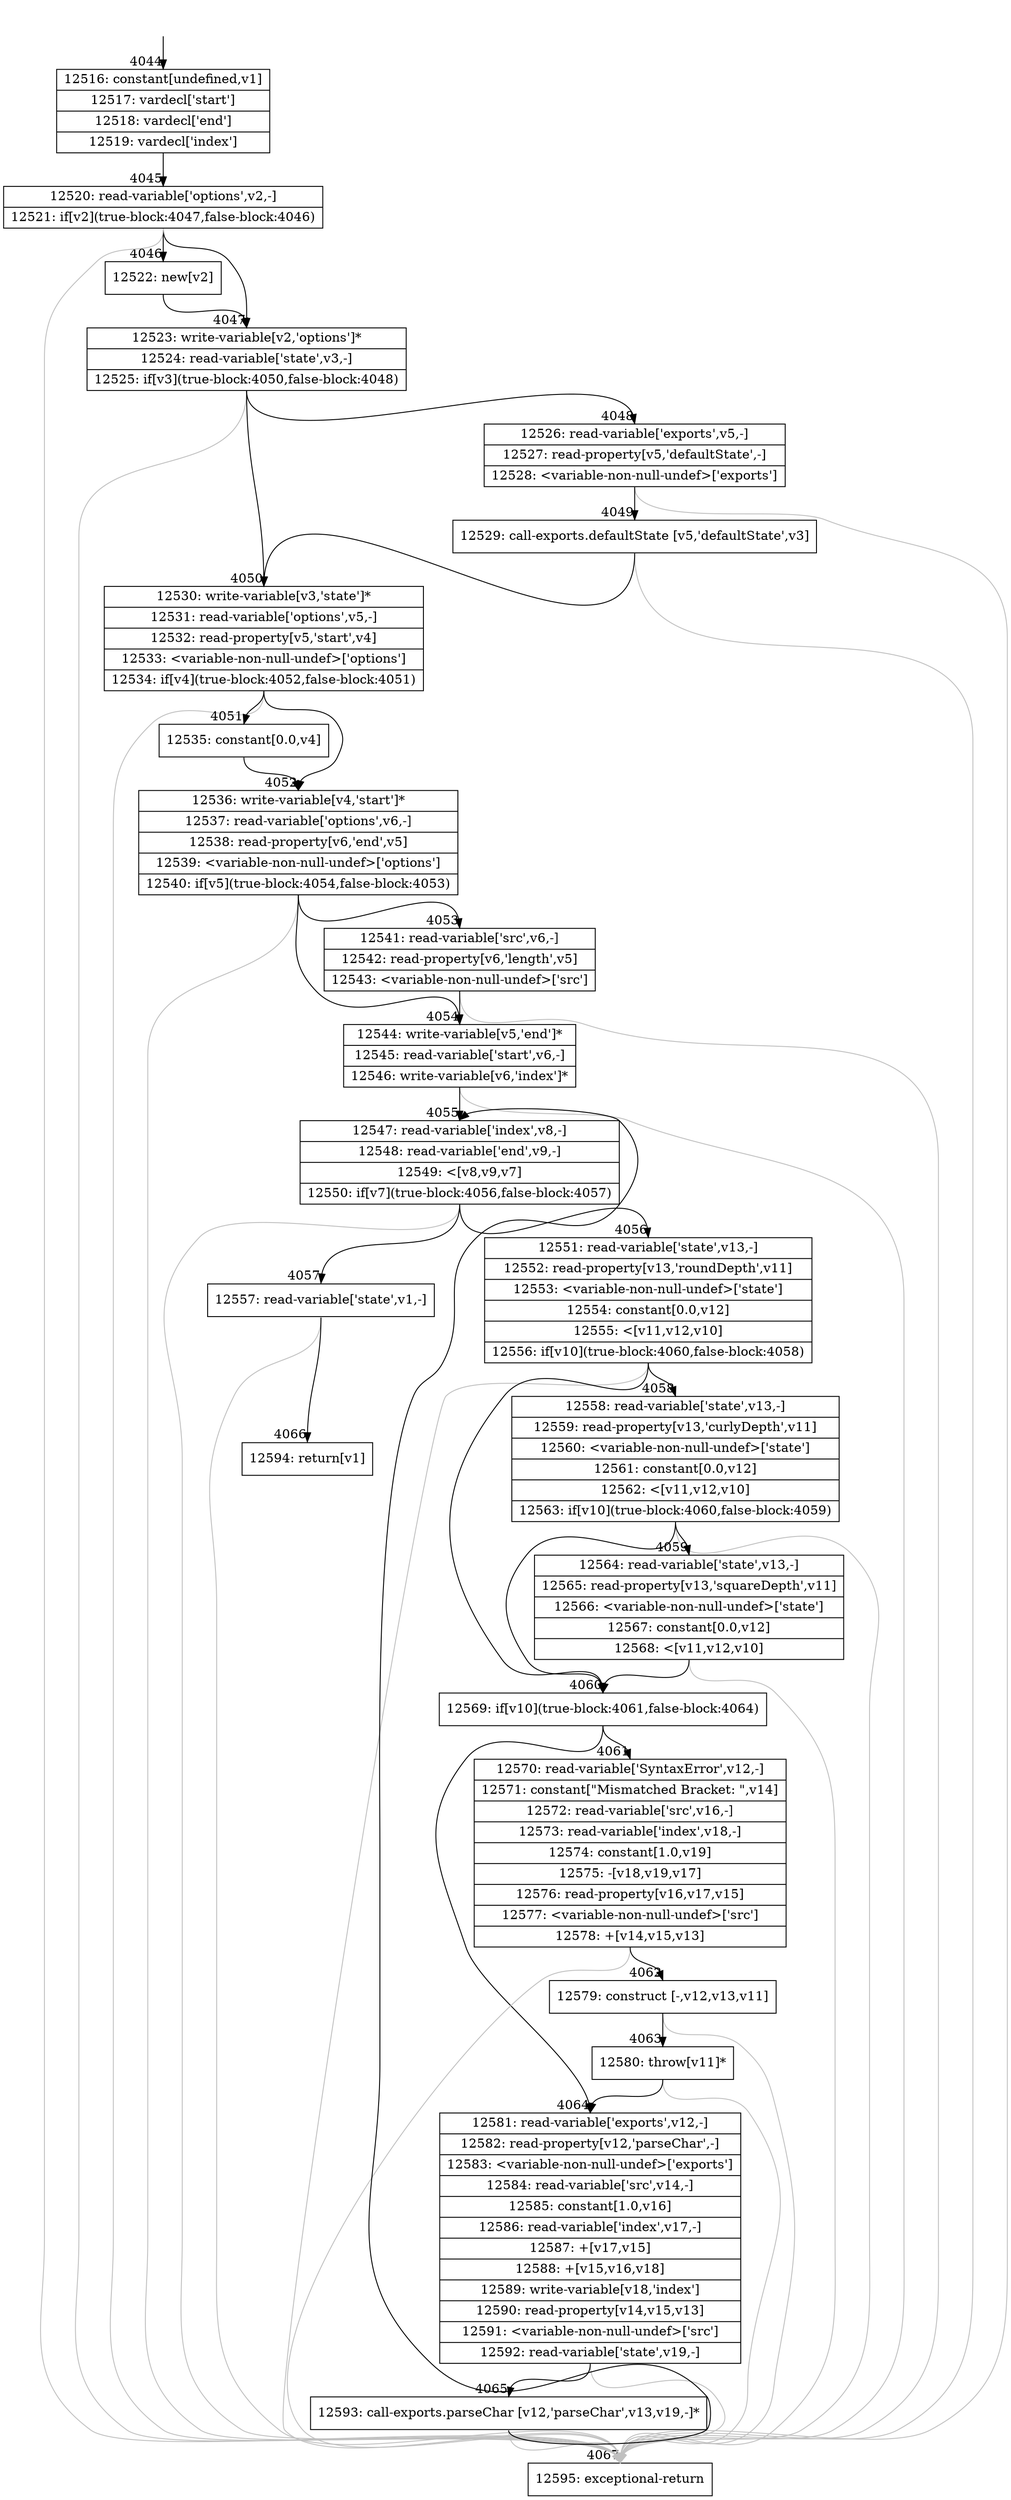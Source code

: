 digraph {
rankdir="TD"
BB_entry245[shape=none,label=""];
BB_entry245 -> BB4044 [tailport=s, headport=n, headlabel="    4044"]
BB4044 [shape=record label="{12516: constant[undefined,v1]|12517: vardecl['start']|12518: vardecl['end']|12519: vardecl['index']}" ] 
BB4044 -> BB4045 [tailport=s, headport=n, headlabel="      4045"]
BB4045 [shape=record label="{12520: read-variable['options',v2,-]|12521: if[v2](true-block:4047,false-block:4046)}" ] 
BB4045 -> BB4047 [tailport=s, headport=n, headlabel="      4047"]
BB4045 -> BB4046 [tailport=s, headport=n, headlabel="      4046"]
BB4045 -> BB4067 [tailport=s, headport=n, color=gray, headlabel="      4067"]
BB4046 [shape=record label="{12522: new[v2]}" ] 
BB4046 -> BB4047 [tailport=s, headport=n]
BB4047 [shape=record label="{12523: write-variable[v2,'options']*|12524: read-variable['state',v3,-]|12525: if[v3](true-block:4050,false-block:4048)}" ] 
BB4047 -> BB4050 [tailport=s, headport=n, headlabel="      4050"]
BB4047 -> BB4048 [tailport=s, headport=n, headlabel="      4048"]
BB4047 -> BB4067 [tailport=s, headport=n, color=gray]
BB4048 [shape=record label="{12526: read-variable['exports',v5,-]|12527: read-property[v5,'defaultState',-]|12528: \<variable-non-null-undef\>['exports']}" ] 
BB4048 -> BB4049 [tailport=s, headport=n, headlabel="      4049"]
BB4048 -> BB4067 [tailport=s, headport=n, color=gray]
BB4049 [shape=record label="{12529: call-exports.defaultState [v5,'defaultState',v3]}" ] 
BB4049 -> BB4050 [tailport=s, headport=n]
BB4049 -> BB4067 [tailport=s, headport=n, color=gray]
BB4050 [shape=record label="{12530: write-variable[v3,'state']*|12531: read-variable['options',v5,-]|12532: read-property[v5,'start',v4]|12533: \<variable-non-null-undef\>['options']|12534: if[v4](true-block:4052,false-block:4051)}" ] 
BB4050 -> BB4052 [tailport=s, headport=n, headlabel="      4052"]
BB4050 -> BB4051 [tailport=s, headport=n, headlabel="      4051"]
BB4050 -> BB4067 [tailport=s, headport=n, color=gray]
BB4051 [shape=record label="{12535: constant[0.0,v4]}" ] 
BB4051 -> BB4052 [tailport=s, headport=n]
BB4052 [shape=record label="{12536: write-variable[v4,'start']*|12537: read-variable['options',v6,-]|12538: read-property[v6,'end',v5]|12539: \<variable-non-null-undef\>['options']|12540: if[v5](true-block:4054,false-block:4053)}" ] 
BB4052 -> BB4054 [tailport=s, headport=n, headlabel="      4054"]
BB4052 -> BB4053 [tailport=s, headport=n, headlabel="      4053"]
BB4052 -> BB4067 [tailport=s, headport=n, color=gray]
BB4053 [shape=record label="{12541: read-variable['src',v6,-]|12542: read-property[v6,'length',v5]|12543: \<variable-non-null-undef\>['src']}" ] 
BB4053 -> BB4054 [tailport=s, headport=n]
BB4053 -> BB4067 [tailport=s, headport=n, color=gray]
BB4054 [shape=record label="{12544: write-variable[v5,'end']*|12545: read-variable['start',v6,-]|12546: write-variable[v6,'index']*}" ] 
BB4054 -> BB4055 [tailport=s, headport=n, headlabel="      4055"]
BB4054 -> BB4067 [tailport=s, headport=n, color=gray]
BB4055 [shape=record label="{12547: read-variable['index',v8,-]|12548: read-variable['end',v9,-]|12549: \<[v8,v9,v7]|12550: if[v7](true-block:4056,false-block:4057)}" ] 
BB4055 -> BB4056 [tailport=s, headport=n, headlabel="      4056"]
BB4055 -> BB4057 [tailport=s, headport=n, headlabel="      4057"]
BB4055 -> BB4067 [tailport=s, headport=n, color=gray]
BB4056 [shape=record label="{12551: read-variable['state',v13,-]|12552: read-property[v13,'roundDepth',v11]|12553: \<variable-non-null-undef\>['state']|12554: constant[0.0,v12]|12555: \<[v11,v12,v10]|12556: if[v10](true-block:4060,false-block:4058)}" ] 
BB4056 -> BB4060 [tailport=s, headport=n, headlabel="      4060"]
BB4056 -> BB4058 [tailport=s, headport=n, headlabel="      4058"]
BB4056 -> BB4067 [tailport=s, headport=n, color=gray]
BB4057 [shape=record label="{12557: read-variable['state',v1,-]}" ] 
BB4057 -> BB4066 [tailport=s, headport=n, headlabel="      4066"]
BB4057 -> BB4067 [tailport=s, headport=n, color=gray]
BB4058 [shape=record label="{12558: read-variable['state',v13,-]|12559: read-property[v13,'curlyDepth',v11]|12560: \<variable-non-null-undef\>['state']|12561: constant[0.0,v12]|12562: \<[v11,v12,v10]|12563: if[v10](true-block:4060,false-block:4059)}" ] 
BB4058 -> BB4060 [tailport=s, headport=n]
BB4058 -> BB4059 [tailport=s, headport=n, headlabel="      4059"]
BB4058 -> BB4067 [tailport=s, headport=n, color=gray]
BB4059 [shape=record label="{12564: read-variable['state',v13,-]|12565: read-property[v13,'squareDepth',v11]|12566: \<variable-non-null-undef\>['state']|12567: constant[0.0,v12]|12568: \<[v11,v12,v10]}" ] 
BB4059 -> BB4060 [tailport=s, headport=n]
BB4059 -> BB4067 [tailport=s, headport=n, color=gray]
BB4060 [shape=record label="{12569: if[v10](true-block:4061,false-block:4064)}" ] 
BB4060 -> BB4061 [tailport=s, headport=n, headlabel="      4061"]
BB4060 -> BB4064 [tailport=s, headport=n, headlabel="      4064"]
BB4061 [shape=record label="{12570: read-variable['SyntaxError',v12,-]|12571: constant[\"Mismatched Bracket: \",v14]|12572: read-variable['src',v16,-]|12573: read-variable['index',v18,-]|12574: constant[1.0,v19]|12575: -[v18,v19,v17]|12576: read-property[v16,v17,v15]|12577: \<variable-non-null-undef\>['src']|12578: +[v14,v15,v13]}" ] 
BB4061 -> BB4062 [tailport=s, headport=n, headlabel="      4062"]
BB4061 -> BB4067 [tailport=s, headport=n, color=gray]
BB4062 [shape=record label="{12579: construct [-,v12,v13,v11]}" ] 
BB4062 -> BB4063 [tailport=s, headport=n, headlabel="      4063"]
BB4062 -> BB4067 [tailport=s, headport=n, color=gray]
BB4063 [shape=record label="{12580: throw[v11]*}" ] 
BB4063 -> BB4064 [tailport=s, headport=n]
BB4063 -> BB4067 [tailport=s, headport=n, color=gray]
BB4064 [shape=record label="{12581: read-variable['exports',v12,-]|12582: read-property[v12,'parseChar',-]|12583: \<variable-non-null-undef\>['exports']|12584: read-variable['src',v14,-]|12585: constant[1.0,v16]|12586: read-variable['index',v17,-]|12587: +[v17,v15]|12588: +[v15,v16,v18]|12589: write-variable[v18,'index']|12590: read-property[v14,v15,v13]|12591: \<variable-non-null-undef\>['src']|12592: read-variable['state',v19,-]}" ] 
BB4064 -> BB4065 [tailport=s, headport=n, headlabel="      4065"]
BB4064 -> BB4067 [tailport=s, headport=n, color=gray]
BB4065 [shape=record label="{12593: call-exports.parseChar [v12,'parseChar',v13,v19,-]*}" ] 
BB4065 -> BB4055 [tailport=s, headport=n]
BB4065 -> BB4067 [tailport=s, headport=n, color=gray]
BB4066 [shape=record label="{12594: return[v1]}" ] 
BB4067 [shape=record label="{12595: exceptional-return}" ] 
//#$~ 4191
}
